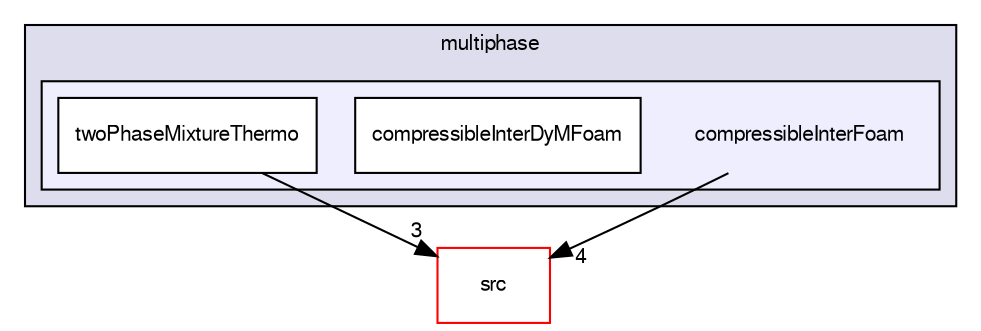 digraph "applications/solvers/multiphase/compressibleInterFoam" {
  bgcolor=transparent;
  compound=true
  node [ fontsize="10", fontname="FreeSans"];
  edge [ labelfontsize="10", labelfontname="FreeSans"];
  subgraph clusterdir_d62a5a20700de1cb9696e405d497a576 {
    graph [ bgcolor="#ddddee", pencolor="black", label="multiphase" fontname="FreeSans", fontsize="10", URL="dir_d62a5a20700de1cb9696e405d497a576.html"]
  subgraph clusterdir_fb05bcc430bbe51efa429e7fa7725607 {
    graph [ bgcolor="#eeeeff", pencolor="black", label="" URL="dir_fb05bcc430bbe51efa429e7fa7725607.html"];
    dir_fb05bcc430bbe51efa429e7fa7725607 [shape=plaintext label="compressibleInterFoam"];
    dir_47758a512a4a832d05f998afa98b85ab [shape=box label="compressibleInterDyMFoam" color="black" fillcolor="white" style="filled" URL="dir_47758a512a4a832d05f998afa98b85ab.html"];
    dir_68db7f353b564b3fa2c0d239691ab319 [shape=box label="twoPhaseMixtureThermo" color="black" fillcolor="white" style="filled" URL="dir_68db7f353b564b3fa2c0d239691ab319.html"];
  }
  }
  dir_68267d1309a1af8e8297ef4c3efbcdba [shape=box label="src" color="red" URL="dir_68267d1309a1af8e8297ef4c3efbcdba.html"];
  dir_68db7f353b564b3fa2c0d239691ab319->dir_68267d1309a1af8e8297ef4c3efbcdba [headlabel="3", labeldistance=1.5 headhref="dir_000137_000568.html"];
  dir_fb05bcc430bbe51efa429e7fa7725607->dir_68267d1309a1af8e8297ef4c3efbcdba [headlabel="4", labeldistance=1.5 headhref="dir_000017_000568.html"];
}
